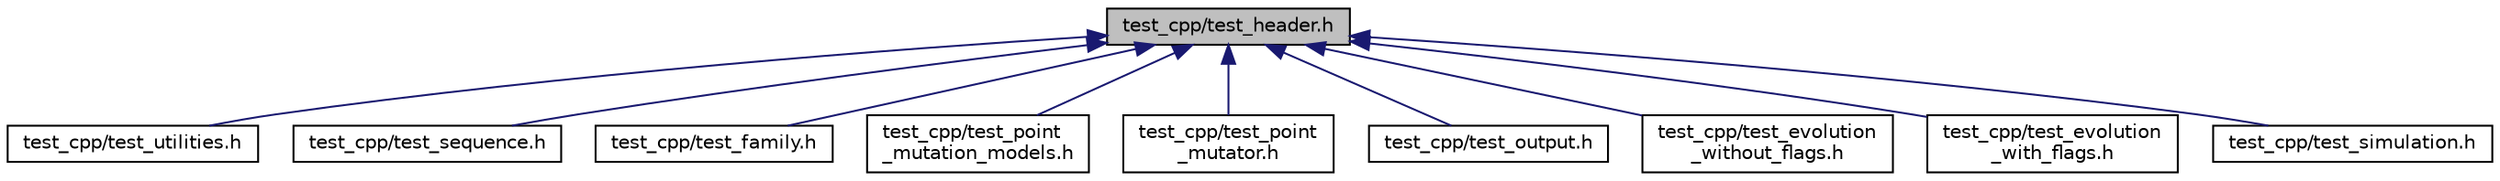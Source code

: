 digraph "test_cpp/test_header.h"
{
 // LATEX_PDF_SIZE
  edge [fontname="Helvetica",fontsize="10",labelfontname="Helvetica",labelfontsize="10"];
  node [fontname="Helvetica",fontsize="10",shape=record];
  Node1 [label="test_cpp/test_header.h",height=0.2,width=0.4,color="black", fillcolor="grey75", style="filled", fontcolor="black",tooltip=" "];
  Node1 -> Node2 [dir="back",color="midnightblue",fontsize="10",style="solid"];
  Node2 [label="test_cpp/test_utilities.h",height=0.2,width=0.4,color="black", fillcolor="white", style="filled",URL="$test__utilities_8h.html",tooltip="To test the functionality of the Utility functions."];
  Node1 -> Node3 [dir="back",color="midnightblue",fontsize="10",style="solid"];
  Node3 [label="test_cpp/test_sequence.h",height=0.2,width=0.4,color="black", fillcolor="white", style="filled",URL="$test__sequence_8h.html",tooltip="To test the functionality of the Sequence class."];
  Node1 -> Node4 [dir="back",color="midnightblue",fontsize="10",style="solid"];
  Node4 [label="test_cpp/test_family.h",height=0.2,width=0.4,color="black", fillcolor="white", style="filled",URL="$test__family_8h.html",tooltip=" "];
  Node1 -> Node5 [dir="back",color="midnightblue",fontsize="10",style="solid"];
  Node5 [label="test_cpp/test_point\l_mutation_models.h",height=0.2,width=0.4,color="black", fillcolor="white", style="filled",URL="$test__point__mutation__models_8h.html",tooltip="To test the functionality of the Point Mutation Models."];
  Node1 -> Node6 [dir="back",color="midnightblue",fontsize="10",style="solid"];
  Node6 [label="test_cpp/test_point\l_mutator.h",height=0.2,width=0.4,color="black", fillcolor="white", style="filled",URL="$test__point__mutator_8h.html",tooltip="To test the functionality of the Point Mutator class."];
  Node1 -> Node7 [dir="back",color="midnightblue",fontsize="10",style="solid"];
  Node7 [label="test_cpp/test_output.h",height=0.2,width=0.4,color="black", fillcolor="white", style="filled",URL="$test__output_8h.html",tooltip="To test the functionality of the Output class."];
  Node1 -> Node8 [dir="back",color="midnightblue",fontsize="10",style="solid"];
  Node8 [label="test_cpp/test_evolution\l_without_flags.h",height=0.2,width=0.4,color="black", fillcolor="white", style="filled",URL="$test__evolution__without__flags_8h.html",tooltip="To test the functionality of the EvolutionWithoutFlags class."];
  Node1 -> Node9 [dir="back",color="midnightblue",fontsize="10",style="solid"];
  Node9 [label="test_cpp/test_evolution\l_with_flags.h",height=0.2,width=0.4,color="black", fillcolor="white", style="filled",URL="$test__evolution__with__flags_8h.html",tooltip="To test the functionality of the EvolutionWithFlags class."];
  Node1 -> Node10 [dir="back",color="midnightblue",fontsize="10",style="solid"];
  Node10 [label="test_cpp/test_simulation.h",height=0.2,width=0.4,color="black", fillcolor="white", style="filled",URL="$test__simulation_8h.html",tooltip=" "];
}

